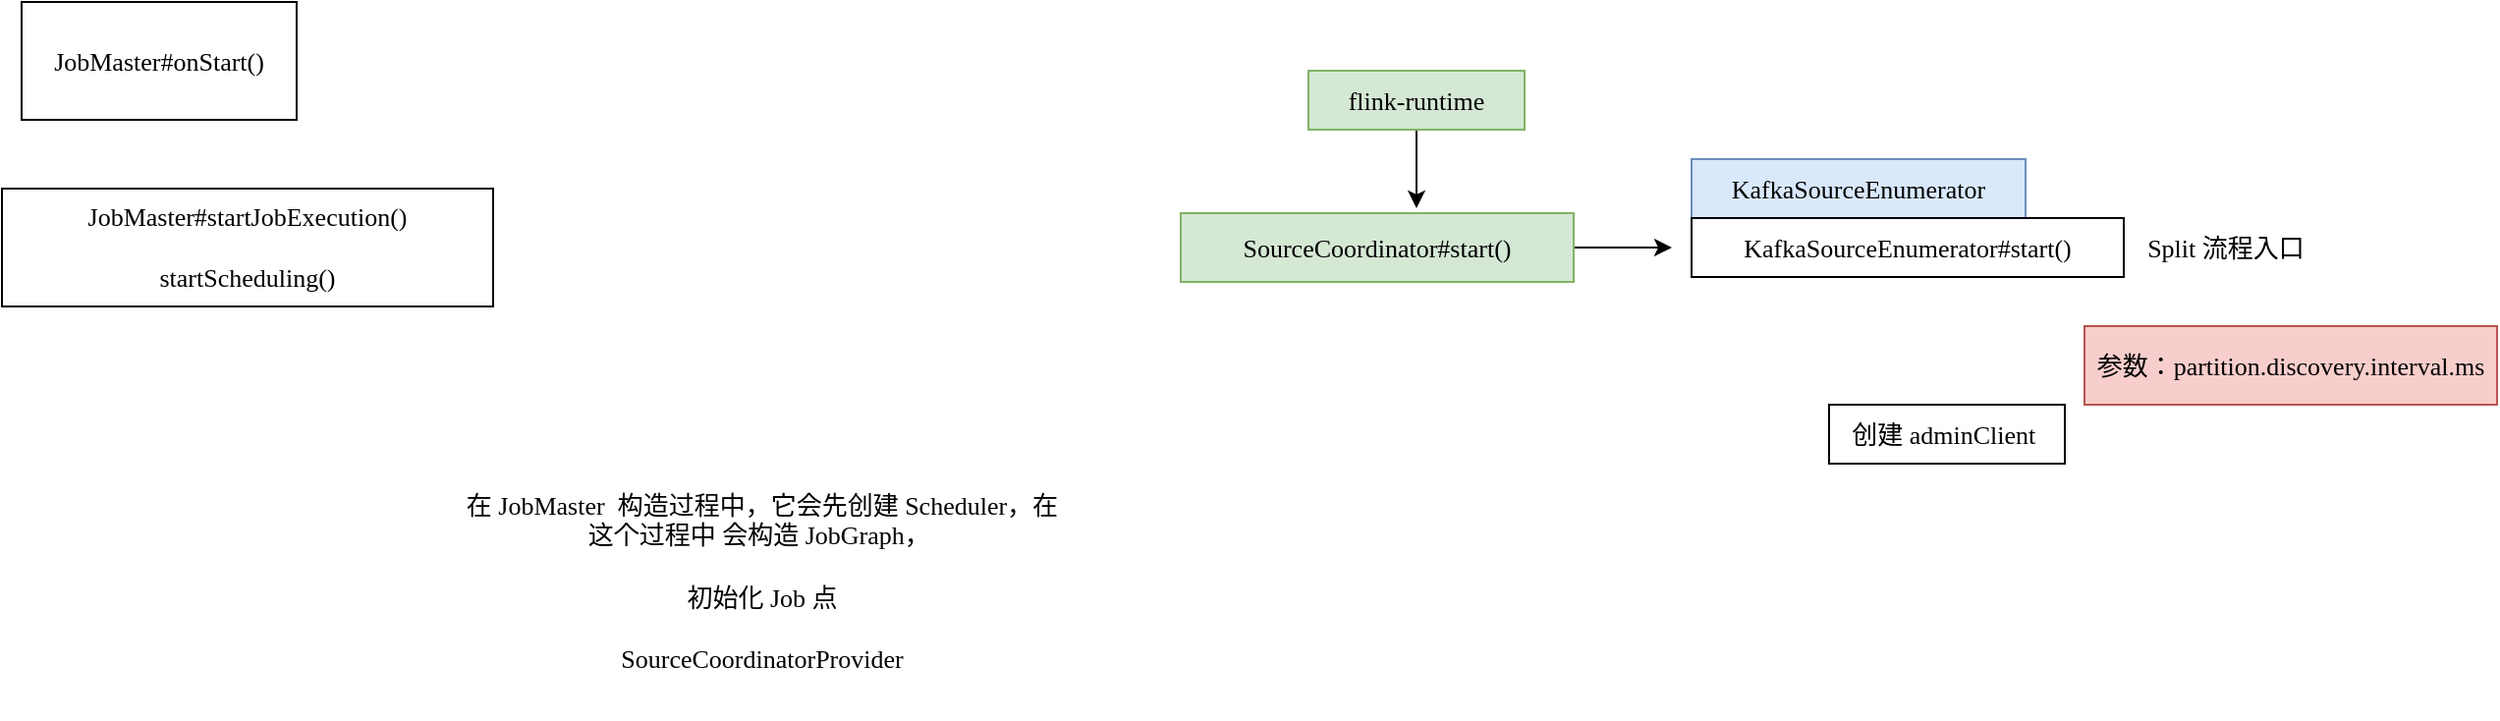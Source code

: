 <mxfile version="24.1.0" type="device">
  <diagram name="Split分配流程" id="mEK6_J85pj-uxIT36-Su">
    <mxGraphModel dx="2281" dy="888" grid="1" gridSize="10" guides="1" tooltips="1" connect="1" arrows="1" fold="1" page="0" pageScale="1" pageWidth="827" pageHeight="1169" math="0" shadow="0">
      <root>
        <mxCell id="0" />
        <mxCell id="1" parent="0" />
        <mxCell id="-fAsEpMH5wsK3s9IOhUY-1" value="KafkaSourceEnumerator" style="rounded=0;whiteSpace=wrap;html=1;fontFamily=Comic Sans MS;fontSize=13;fillColor=#dae8fc;strokeColor=#6c8ebf;" parent="1" vertex="1">
          <mxGeometry x="80" y="115" width="170" height="30" as="geometry" />
        </mxCell>
        <mxCell id="-fAsEpMH5wsK3s9IOhUY-3" value="&lt;span style=&quot;font-size: 13px;&quot;&gt;KafkaSourceEnumerator#start()&lt;/span&gt;" style="rounded=0;whiteSpace=wrap;html=1;fontFamily=Comic Sans MS;fontSize=13;" parent="1" vertex="1">
          <mxGeometry x="80" y="145" width="220" height="30" as="geometry" />
        </mxCell>
        <mxCell id="-fAsEpMH5wsK3s9IOhUY-4" value="Split 流程入口" style="text;html=1;align=center;verticalAlign=middle;whiteSpace=wrap;rounded=0;fontFamily=Comic Sans MS;fontSize=13;" parent="1" vertex="1">
          <mxGeometry x="304" y="145" width="96" height="30" as="geometry" />
        </mxCell>
        <mxCell id="-fAsEpMH5wsK3s9IOhUY-9" style="edgeStyle=orthogonalEdgeStyle;rounded=0;orthogonalLoop=1;jettySize=auto;html=1;fontFamily=Comic Sans MS;fontSize=13;" parent="1" source="-fAsEpMH5wsK3s9IOhUY-5" edge="1">
          <mxGeometry relative="1" as="geometry">
            <mxPoint x="-60" y="140" as="targetPoint" />
          </mxGeometry>
        </mxCell>
        <mxCell id="-fAsEpMH5wsK3s9IOhUY-5" value="&lt;div style=&quot;font-size: 13px;&quot;&gt;&lt;div style=&quot;font-size: 13px;&quot;&gt;flink-runtime&lt;/div&gt;&lt;/div&gt;" style="rounded=0;whiteSpace=wrap;html=1;labelBackgroundColor=none;fillColor=#d5e8d4;strokeColor=#82b366;fontFamily=Comic Sans MS;fontSize=13;" parent="1" vertex="1">
          <mxGeometry x="-115" y="70" width="110" height="30" as="geometry" />
        </mxCell>
        <mxCell id="-fAsEpMH5wsK3s9IOhUY-8" style="edgeStyle=orthogonalEdgeStyle;rounded=0;orthogonalLoop=1;jettySize=auto;html=1;fontFamily=Comic Sans MS;fontSize=13;" parent="1" source="-fAsEpMH5wsK3s9IOhUY-7" edge="1">
          <mxGeometry relative="1" as="geometry">
            <mxPoint x="70" y="160" as="targetPoint" />
          </mxGeometry>
        </mxCell>
        <mxCell id="-fAsEpMH5wsK3s9IOhUY-7" value="&lt;div style=&quot;font-size: 13px;&quot;&gt;&lt;div style=&quot;font-size: 13px;&quot;&gt;&lt;div style=&quot;font-size: 13px;&quot;&gt;&lt;div style=&quot;font-size: 13px;&quot;&gt;SourceCoordinator#start&lt;span style=&quot;font-size: 13px; white-space: normal;&quot;&gt;()&lt;/span&gt;&lt;/div&gt;&lt;/div&gt;&lt;/div&gt;&lt;/div&gt;" style="rounded=0;whiteSpace=wrap;html=1;labelBackgroundColor=none;fillColor=#d5e8d4;strokeColor=#82b366;fontFamily=Comic Sans MS;fontSize=13;" parent="1" vertex="1">
          <mxGeometry x="-180" y="142.5" width="200" height="35" as="geometry" />
        </mxCell>
        <mxCell id="-fAsEpMH5wsK3s9IOhUY-10" value="JobMaster#onStart()" style="rounded=0;whiteSpace=wrap;html=1;fontFamily=Comic Sans MS;fontSize=13;" parent="1" vertex="1">
          <mxGeometry x="-770" y="35" width="140" height="60" as="geometry" />
        </mxCell>
        <mxCell id="XOFEye4ypruZDApZL0SX-1" value="在 JobMaster&amp;nbsp; 构造过程中，它会先创建 Scheduler，在这个过程中 会构造 JobGraph，&amp;nbsp;&lt;br style=&quot;font-size: 13px;&quot;&gt;&lt;br style=&quot;font-size: 13px;&quot;&gt;初始化 Job 点&lt;div style=&quot;font-size: 13px;&quot;&gt;&lt;br style=&quot;font-size: 13px;&quot;&gt;&lt;/div&gt;&lt;div style=&quot;font-size: 13px;&quot;&gt;SourceCoordinatorProvider&lt;/div&gt;" style="text;html=1;align=center;verticalAlign=middle;whiteSpace=wrap;rounded=0;fontFamily=Comic Sans MS;fontSize=13;" vertex="1" parent="1">
          <mxGeometry x="-550" y="260" width="314" height="140" as="geometry" />
        </mxCell>
        <mxCell id="XOFEye4ypruZDApZL0SX-2" value="JobMaster#startJobExecution()&lt;div style=&quot;font-size: 13px;&quot;&gt;&lt;br style=&quot;font-size: 13px;&quot;&gt;&lt;/div&gt;&lt;div style=&quot;font-size: 13px;&quot;&gt;startScheduling()&lt;/div&gt;" style="rounded=0;whiteSpace=wrap;html=1;fontFamily=Comic Sans MS;fontSize=13;" vertex="1" parent="1">
          <mxGeometry x="-780" y="130" width="250" height="60" as="geometry" />
        </mxCell>
        <mxCell id="XOFEye4ypruZDApZL0SX-3" value="创建 adminClient&amp;nbsp;" style="rounded=0;whiteSpace=wrap;html=1;fontFamily=Comic Sans MS;fontSize=13;" vertex="1" parent="1">
          <mxGeometry x="150" y="240" width="120" height="30" as="geometry" />
        </mxCell>
        <mxCell id="XOFEye4ypruZDApZL0SX-4" value="&lt;div style=&quot;font-size: 13px;&quot;&gt;&lt;div style=&quot;font-size: 13px;&quot;&gt;&lt;span style=&quot;font-size: 13px;&quot;&gt;参数：partition.discovery.interval.ms&lt;/span&gt;&lt;/div&gt;&lt;/div&gt;" style="rounded=0;whiteSpace=wrap;html=1;labelBackgroundColor=none;fontFamily=Comic Sans MS;fontSize=13;fillColor=#f8cecc;strokeColor=#b85450;" vertex="1" parent="1">
          <mxGeometry x="280" y="200" width="210" height="40" as="geometry" />
        </mxCell>
      </root>
    </mxGraphModel>
  </diagram>
</mxfile>

